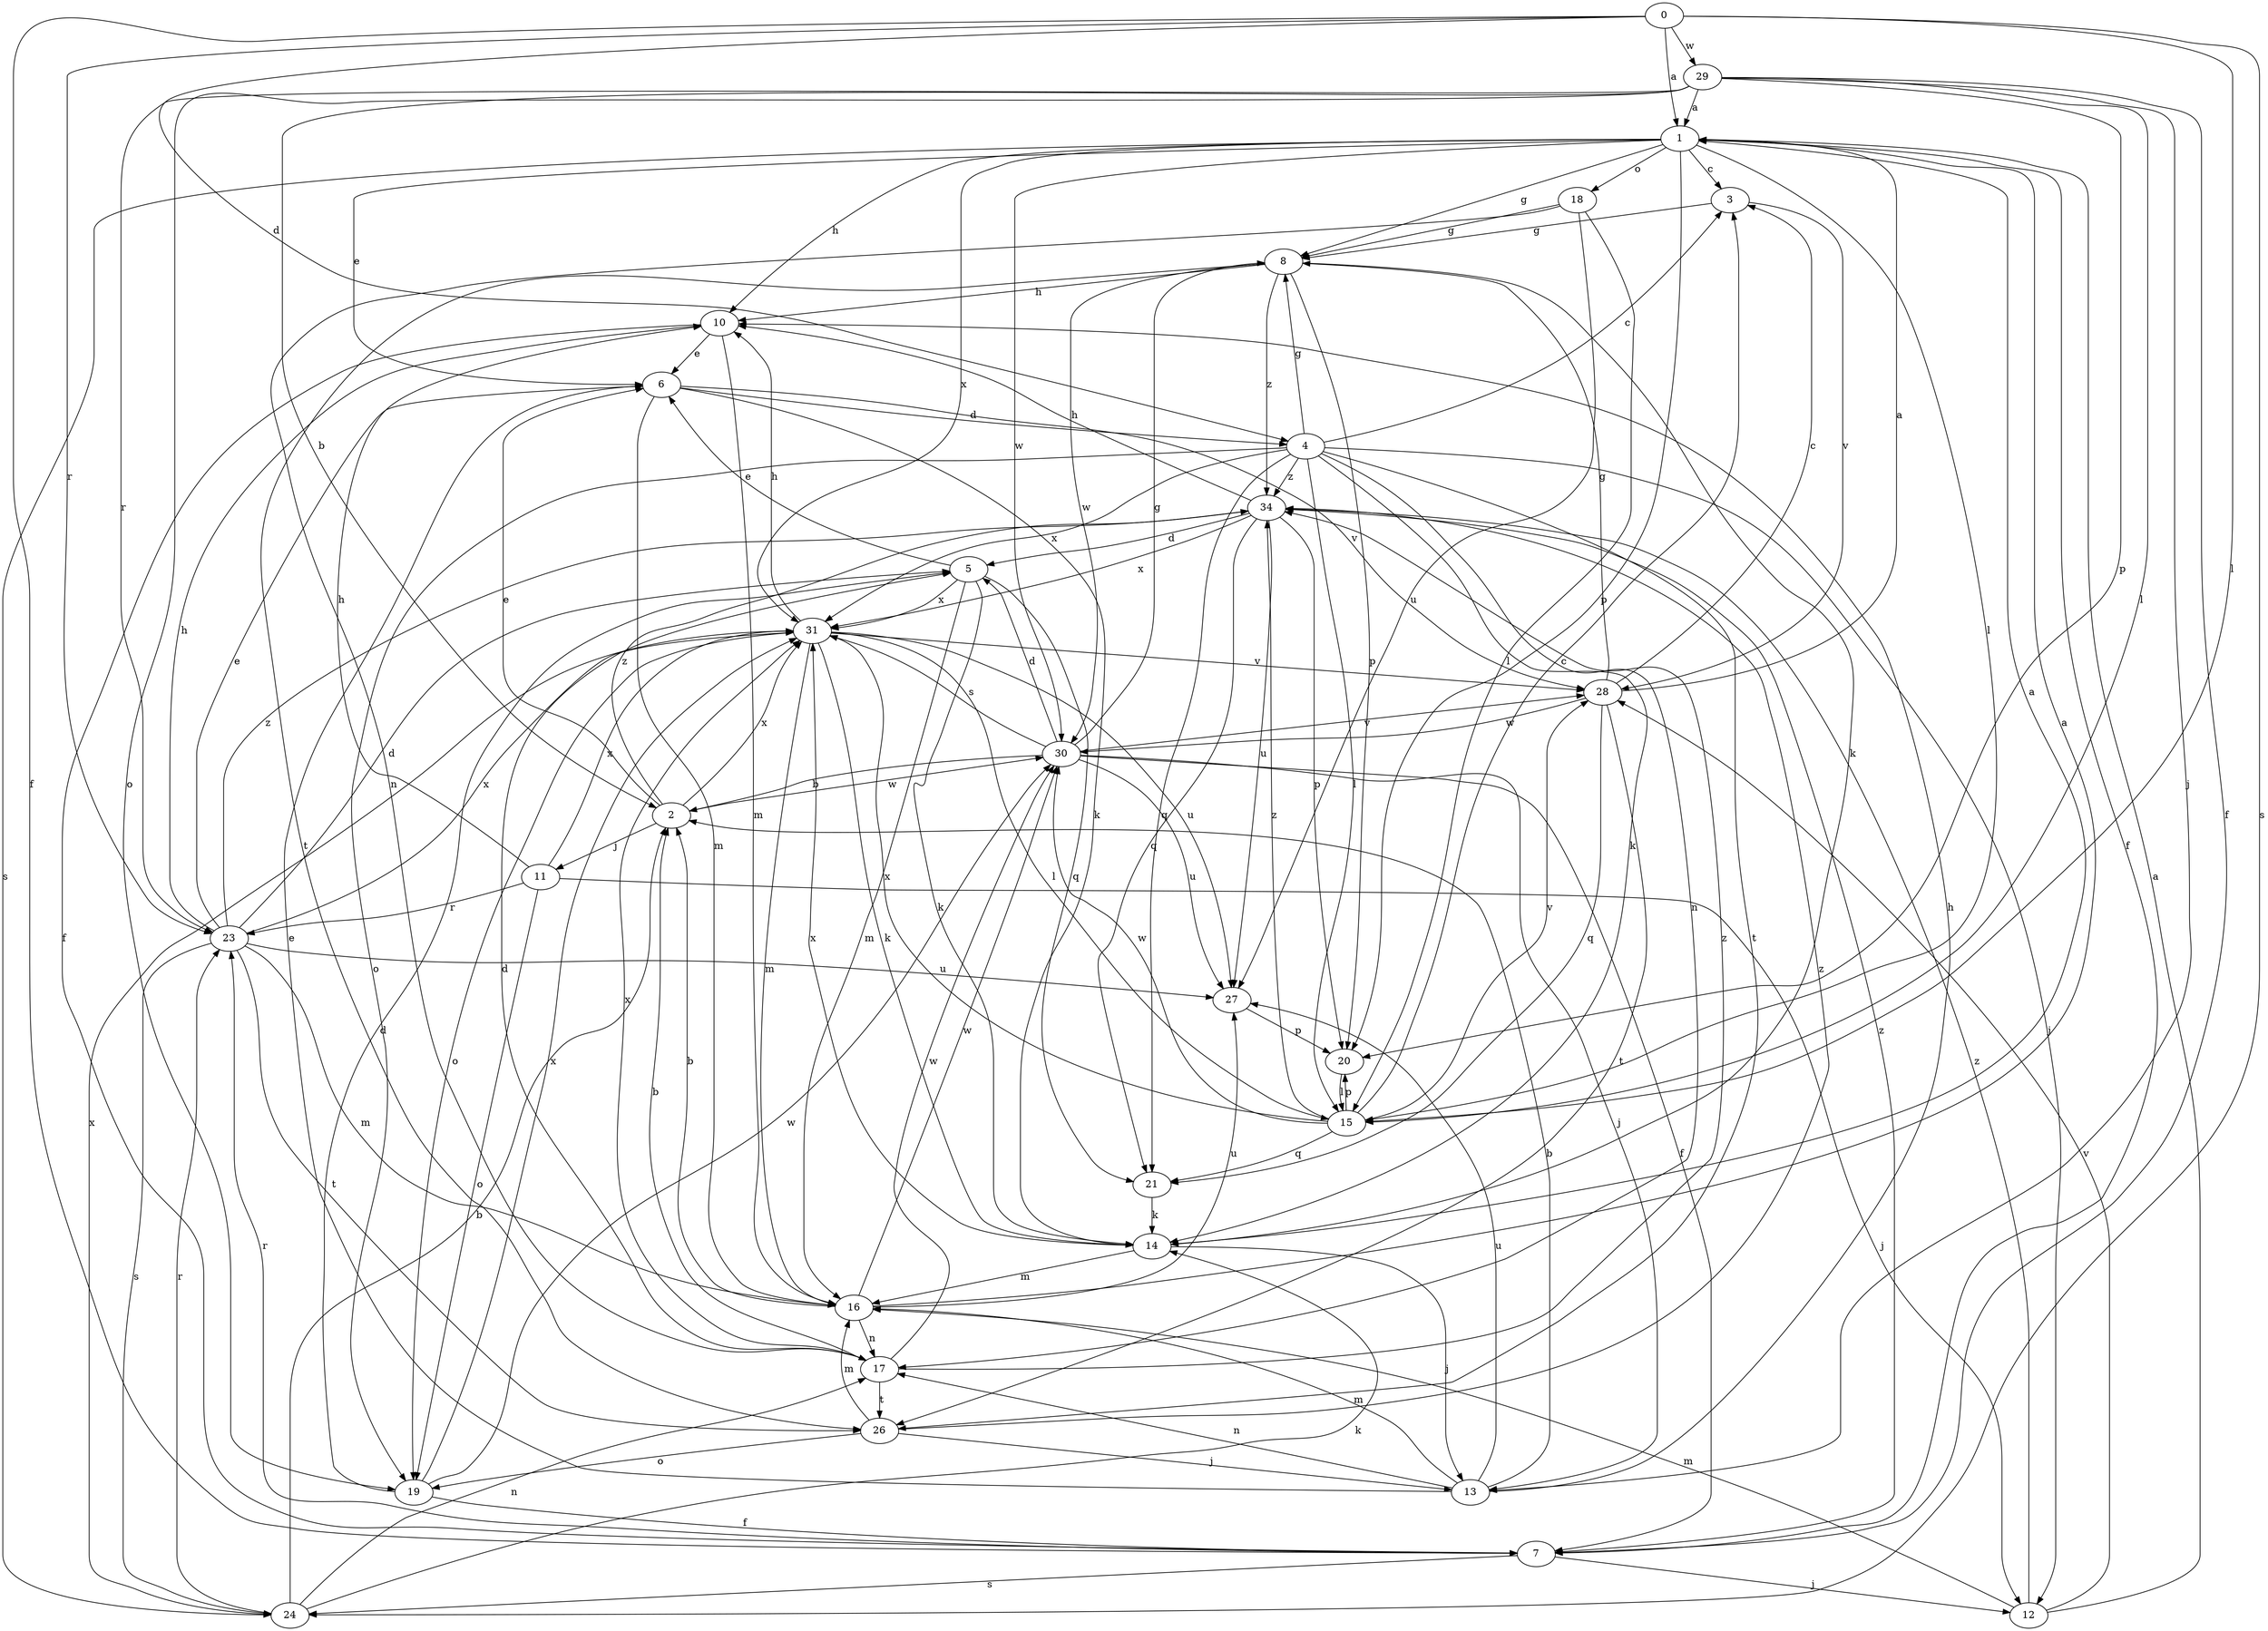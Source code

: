 strict digraph  {
0;
1;
2;
3;
4;
5;
6;
7;
8;
10;
11;
12;
13;
14;
15;
16;
17;
18;
19;
20;
21;
23;
24;
26;
27;
28;
29;
30;
31;
34;
0 -> 1  [label=a];
0 -> 4  [label=d];
0 -> 7  [label=f];
0 -> 15  [label=l];
0 -> 23  [label=r];
0 -> 24  [label=s];
0 -> 29  [label=w];
1 -> 3  [label=c];
1 -> 6  [label=e];
1 -> 7  [label=f];
1 -> 8  [label=g];
1 -> 10  [label=h];
1 -> 15  [label=l];
1 -> 18  [label=o];
1 -> 20  [label=p];
1 -> 24  [label=s];
1 -> 30  [label=w];
1 -> 31  [label=x];
2 -> 6  [label=e];
2 -> 11  [label=j];
2 -> 30  [label=w];
2 -> 31  [label=x];
2 -> 34  [label=z];
3 -> 8  [label=g];
3 -> 28  [label=v];
4 -> 3  [label=c];
4 -> 8  [label=g];
4 -> 12  [label=j];
4 -> 14  [label=k];
4 -> 15  [label=l];
4 -> 17  [label=n];
4 -> 19  [label=o];
4 -> 21  [label=q];
4 -> 26  [label=t];
4 -> 31  [label=x];
4 -> 34  [label=z];
5 -> 6  [label=e];
5 -> 14  [label=k];
5 -> 16  [label=m];
5 -> 21  [label=q];
5 -> 31  [label=x];
6 -> 4  [label=d];
6 -> 14  [label=k];
6 -> 16  [label=m];
6 -> 28  [label=v];
7 -> 12  [label=j];
7 -> 23  [label=r];
7 -> 24  [label=s];
7 -> 34  [label=z];
8 -> 10  [label=h];
8 -> 14  [label=k];
8 -> 20  [label=p];
8 -> 26  [label=t];
8 -> 30  [label=w];
8 -> 34  [label=z];
10 -> 6  [label=e];
10 -> 7  [label=f];
10 -> 16  [label=m];
11 -> 10  [label=h];
11 -> 12  [label=j];
11 -> 19  [label=o];
11 -> 23  [label=r];
11 -> 31  [label=x];
12 -> 1  [label=a];
12 -> 16  [label=m];
12 -> 28  [label=v];
12 -> 34  [label=z];
13 -> 2  [label=b];
13 -> 6  [label=e];
13 -> 10  [label=h];
13 -> 16  [label=m];
13 -> 17  [label=n];
13 -> 27  [label=u];
14 -> 1  [label=a];
14 -> 13  [label=j];
14 -> 16  [label=m];
14 -> 31  [label=x];
15 -> 3  [label=c];
15 -> 20  [label=p];
15 -> 21  [label=q];
15 -> 28  [label=v];
15 -> 30  [label=w];
15 -> 31  [label=x];
15 -> 34  [label=z];
16 -> 1  [label=a];
16 -> 2  [label=b];
16 -> 17  [label=n];
16 -> 27  [label=u];
16 -> 30  [label=w];
17 -> 2  [label=b];
17 -> 5  [label=d];
17 -> 26  [label=t];
17 -> 30  [label=w];
17 -> 31  [label=x];
17 -> 34  [label=z];
18 -> 8  [label=g];
18 -> 15  [label=l];
18 -> 17  [label=n];
18 -> 27  [label=u];
19 -> 5  [label=d];
19 -> 7  [label=f];
19 -> 30  [label=w];
19 -> 31  [label=x];
20 -> 15  [label=l];
21 -> 14  [label=k];
23 -> 5  [label=d];
23 -> 6  [label=e];
23 -> 10  [label=h];
23 -> 16  [label=m];
23 -> 24  [label=s];
23 -> 26  [label=t];
23 -> 27  [label=u];
23 -> 31  [label=x];
23 -> 34  [label=z];
24 -> 2  [label=b];
24 -> 14  [label=k];
24 -> 17  [label=n];
24 -> 23  [label=r];
24 -> 31  [label=x];
26 -> 13  [label=j];
26 -> 16  [label=m];
26 -> 19  [label=o];
26 -> 34  [label=z];
27 -> 20  [label=p];
28 -> 1  [label=a];
28 -> 3  [label=c];
28 -> 8  [label=g];
28 -> 21  [label=q];
28 -> 26  [label=t];
28 -> 30  [label=w];
29 -> 1  [label=a];
29 -> 2  [label=b];
29 -> 7  [label=f];
29 -> 13  [label=j];
29 -> 15  [label=l];
29 -> 19  [label=o];
29 -> 20  [label=p];
29 -> 23  [label=r];
30 -> 2  [label=b];
30 -> 5  [label=d];
30 -> 7  [label=f];
30 -> 8  [label=g];
30 -> 13  [label=j];
30 -> 27  [label=u];
30 -> 28  [label=v];
30 -> 31  [label=s];
31 -> 10  [label=h];
31 -> 14  [label=k];
31 -> 15  [label=l];
31 -> 16  [label=m];
31 -> 19  [label=o];
31 -> 27  [label=u];
31 -> 28  [label=v];
34 -> 5  [label=d];
34 -> 10  [label=h];
34 -> 20  [label=p];
34 -> 21  [label=q];
34 -> 27  [label=u];
34 -> 31  [label=x];
}
